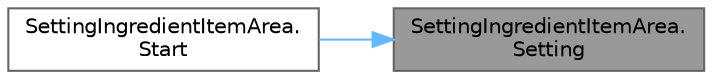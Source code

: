 digraph "SettingIngredientItemArea.Setting"
{
 // LATEX_PDF_SIZE
  bgcolor="transparent";
  edge [fontname=Helvetica,fontsize=10,labelfontname=Helvetica,labelfontsize=10];
  node [fontname=Helvetica,fontsize=10,shape=box,height=0.2,width=0.4];
  rankdir="RL";
  Node1 [id="Node000001",label="SettingIngredientItemArea.\lSetting",height=0.2,width=0.4,color="gray40", fillcolor="grey60", style="filled", fontcolor="black",tooltip=" "];
  Node1 -> Node2 [id="edge1_Node000001_Node000002",dir="back",color="steelblue1",style="solid",tooltip=" "];
  Node2 [id="Node000002",label="SettingIngredientItemArea.\lStart",height=0.2,width=0.4,color="grey40", fillcolor="white", style="filled",URL="$class_setting_ingredient_item_area.html#adce515672cb8e1a55bb1cd265ffaec99",tooltip=" "];
}
